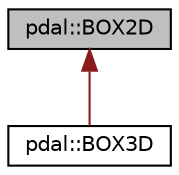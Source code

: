 digraph "pdal::BOX2D"
{
  edge [fontname="Helvetica",fontsize="10",labelfontname="Helvetica",labelfontsize="10"];
  node [fontname="Helvetica",fontsize="10",shape=record];
  Node1 [label="pdal::BOX2D",height=0.2,width=0.4,color="black", fillcolor="grey75", style="filled", fontcolor="black"];
  Node1 -> Node2 [dir="back",color="firebrick4",fontsize="10",style="solid",fontname="Helvetica"];
  Node2 [label="pdal::BOX3D",height=0.2,width=0.4,color="black", fillcolor="white", style="filled",URL="$classpdal_1_1BOX3D.html"];
}
